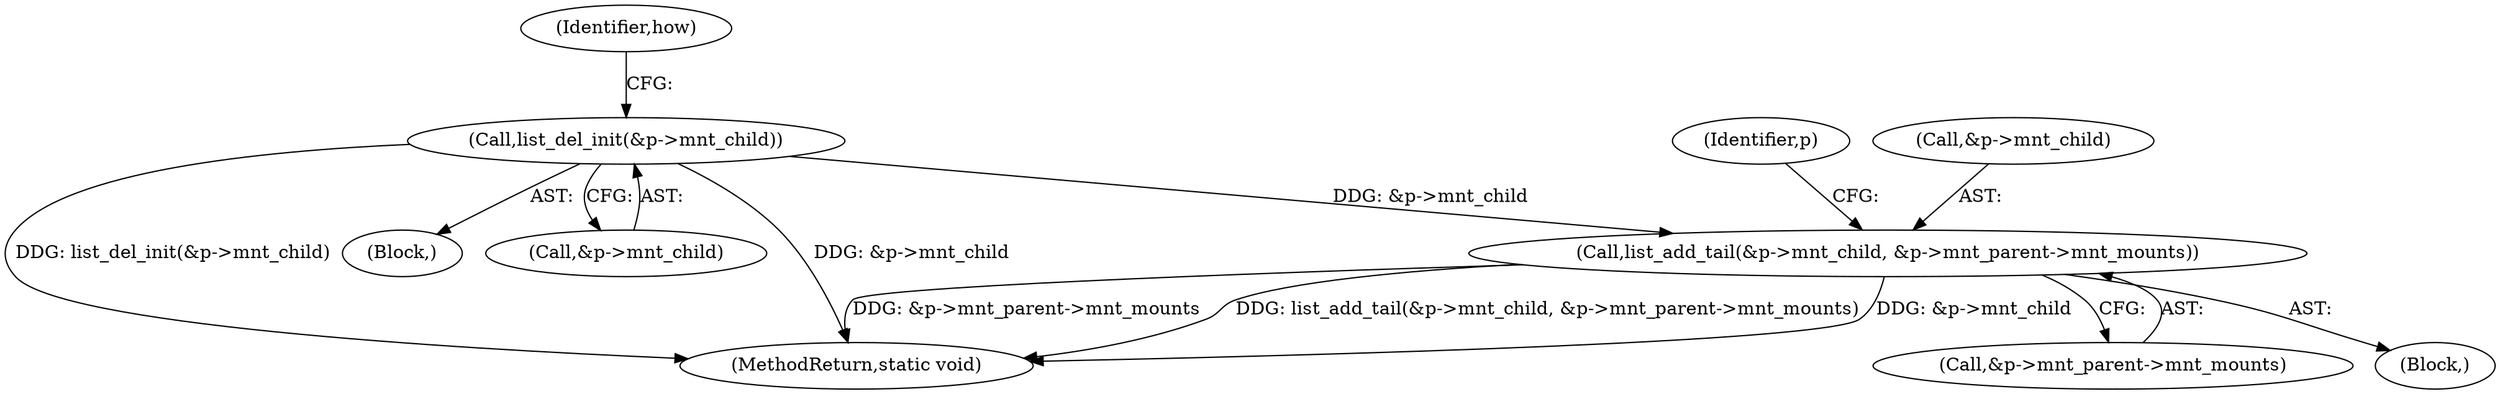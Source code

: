 digraph "0_linux_d29216842a85c7970c536108e093963f02714498_4@pointer" {
"1000227" [label="(Call,list_add_tail(&p->mnt_child, &p->mnt_parent->mnt_mounts))"];
"1000143" [label="(Call,list_del_init(&p->mnt_child))"];
"1000150" [label="(Identifier,how)"];
"1000245" [label="(MethodReturn,static void)"];
"1000227" [label="(Call,list_add_tail(&p->mnt_child, &p->mnt_parent->mnt_mounts))"];
"1000142" [label="(Block,)"];
"1000232" [label="(Call,&p->mnt_parent->mnt_mounts)"];
"1000144" [label="(Call,&p->mnt_child)"];
"1000226" [label="(Block,)"];
"1000143" [label="(Call,list_del_init(&p->mnt_child))"];
"1000243" [label="(Identifier,p)"];
"1000228" [label="(Call,&p->mnt_child)"];
"1000227" -> "1000226"  [label="AST: "];
"1000227" -> "1000232"  [label="CFG: "];
"1000228" -> "1000227"  [label="AST: "];
"1000232" -> "1000227"  [label="AST: "];
"1000243" -> "1000227"  [label="CFG: "];
"1000227" -> "1000245"  [label="DDG: list_add_tail(&p->mnt_child, &p->mnt_parent->mnt_mounts)"];
"1000227" -> "1000245"  [label="DDG: &p->mnt_child"];
"1000227" -> "1000245"  [label="DDG: &p->mnt_parent->mnt_mounts"];
"1000143" -> "1000227"  [label="DDG: &p->mnt_child"];
"1000143" -> "1000142"  [label="AST: "];
"1000143" -> "1000144"  [label="CFG: "];
"1000144" -> "1000143"  [label="AST: "];
"1000150" -> "1000143"  [label="CFG: "];
"1000143" -> "1000245"  [label="DDG: &p->mnt_child"];
"1000143" -> "1000245"  [label="DDG: list_del_init(&p->mnt_child)"];
}
